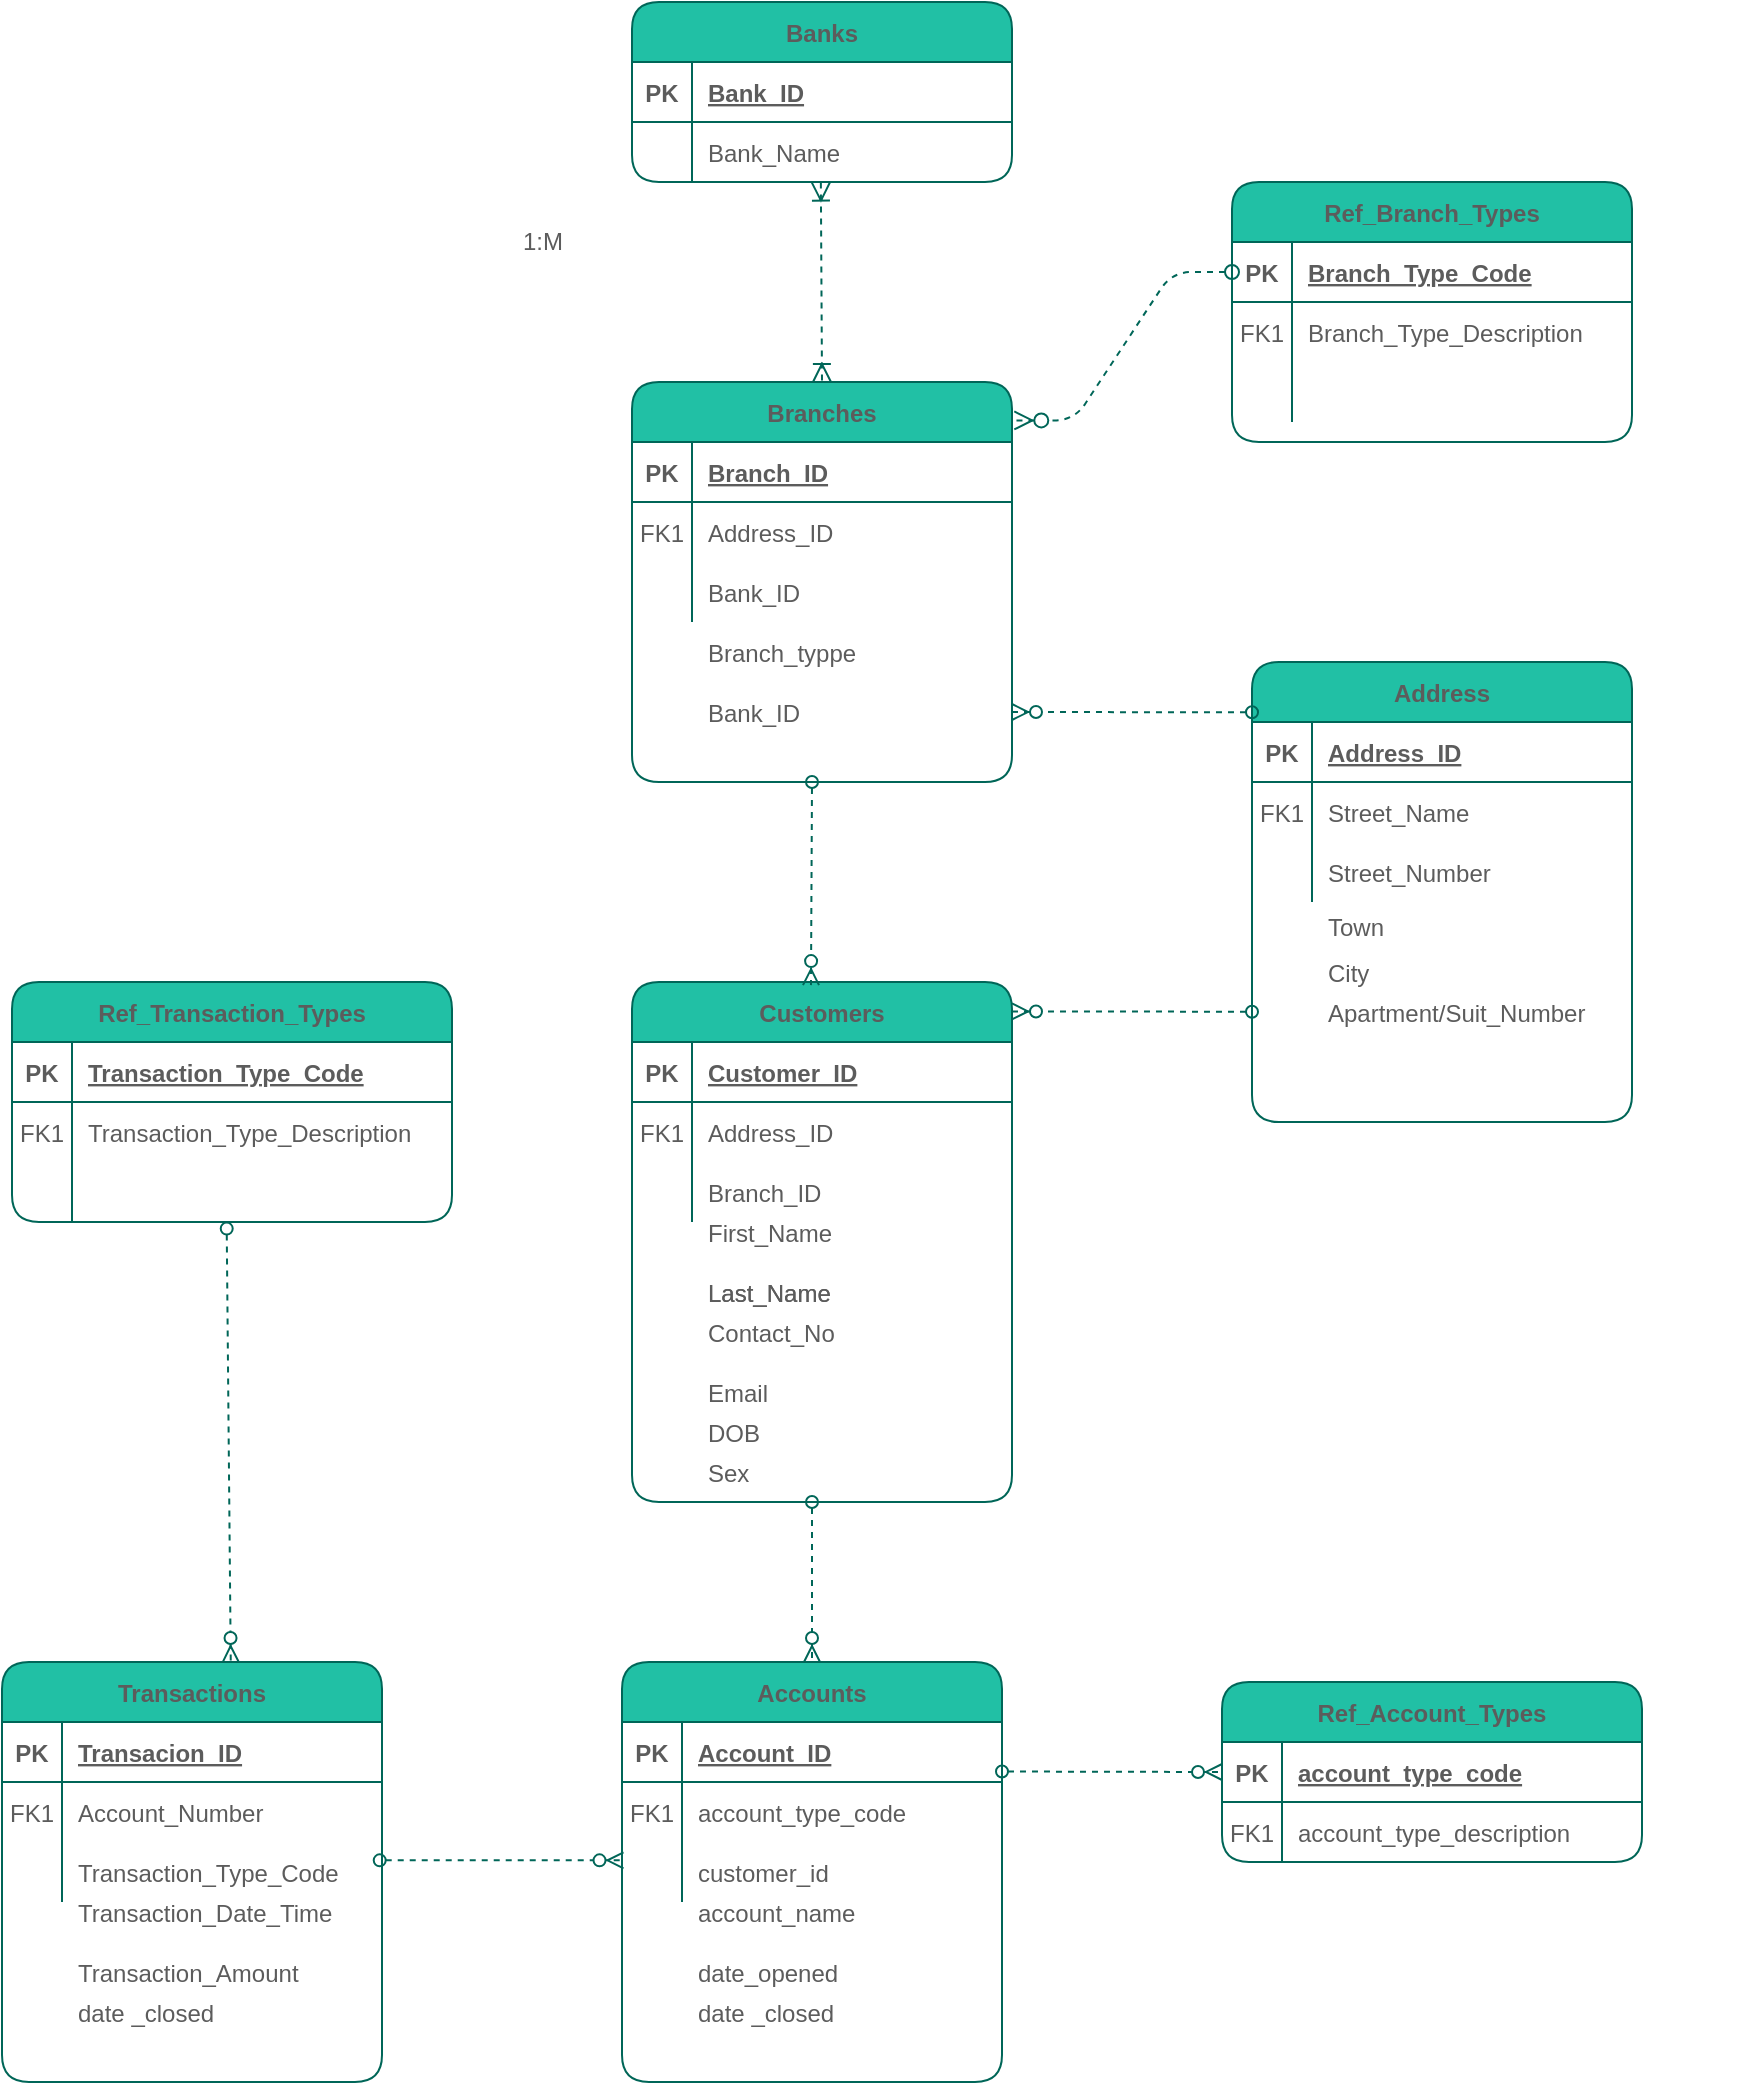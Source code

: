 <mxfile version="14.8.3" type="github">
  <diagram id="R2lEEEUBdFMjLlhIrx00" name="Page-1">
    <mxGraphModel dx="785" dy="485" grid="1" gridSize="10" guides="1" tooltips="1" connect="1" arrows="1" fold="1" page="1" pageScale="1" pageWidth="850" pageHeight="1100" math="0" shadow="0" extFonts="Permanent Marker^https://fonts.googleapis.com/css?family=Permanent+Marker">
      <root>
        <mxCell id="0" />
        <mxCell id="1" parent="0" />
        <mxCell id="C-vyLk0tnHw3VtMMgP7b-12" value="" style="edgeStyle=entityRelationEdgeStyle;endArrow=ERzeroToMany;startArrow=oval;endFill=1;startFill=0;strokeColor=#006658;fontColor=#5C5C5C;entryX=1.006;entryY=0.096;entryDx=0;entryDy=0;entryPerimeter=0;exitX=0;exitY=0.5;exitDx=0;exitDy=0;dashed=1;strokeWidth=1;endSize=7;startSize=7;targetPerimeterSpacing=0;" parent="1" source="C-vyLk0tnHw3VtMMgP7b-14" target="C-vyLk0tnHw3VtMMgP7b-2" edge="1">
          <mxGeometry width="100" height="100" relative="1" as="geometry">
            <mxPoint x="510" y="350" as="sourcePoint" />
            <mxPoint x="600" y="165" as="targetPoint" />
          </mxGeometry>
        </mxCell>
        <mxCell id="C-vyLk0tnHw3VtMMgP7b-2" value="Branches" style="shape=table;startSize=30;container=1;collapsible=1;childLayout=tableLayout;fixedRows=1;rowLines=0;fontStyle=1;align=center;resizeLast=1;fillColor=#21C0A5;strokeColor=#006658;fontColor=#5C5C5C;rounded=1;" parent="1" vertex="1">
          <mxGeometry x="320" y="210" width="190" height="200" as="geometry" />
        </mxCell>
        <mxCell id="C-vyLk0tnHw3VtMMgP7b-3" value="" style="shape=partialRectangle;collapsible=0;dropTarget=0;pointerEvents=0;fillColor=none;points=[[0,0.5],[1,0.5]];portConstraint=eastwest;top=0;left=0;right=0;bottom=1;strokeColor=#006658;fontColor=#5C5C5C;" parent="C-vyLk0tnHw3VtMMgP7b-2" vertex="1">
          <mxGeometry y="30" width="190" height="30" as="geometry" />
        </mxCell>
        <mxCell id="C-vyLk0tnHw3VtMMgP7b-4" value="PK" style="shape=partialRectangle;overflow=hidden;connectable=0;fillColor=none;top=0;left=0;bottom=0;right=0;fontStyle=1;strokeColor=#006658;fontColor=#5C5C5C;" parent="C-vyLk0tnHw3VtMMgP7b-3" vertex="1">
          <mxGeometry width="30" height="30" as="geometry" />
        </mxCell>
        <mxCell id="C-vyLk0tnHw3VtMMgP7b-5" value="Branch_ID" style="shape=partialRectangle;overflow=hidden;connectable=0;fillColor=none;top=0;left=0;bottom=0;right=0;align=left;spacingLeft=6;fontStyle=5;strokeColor=#006658;fontColor=#5C5C5C;" parent="C-vyLk0tnHw3VtMMgP7b-3" vertex="1">
          <mxGeometry x="30" width="160" height="30" as="geometry" />
        </mxCell>
        <mxCell id="C-vyLk0tnHw3VtMMgP7b-6" value="" style="shape=partialRectangle;collapsible=0;dropTarget=0;pointerEvents=0;fillColor=none;points=[[0,0.5],[1,0.5]];portConstraint=eastwest;top=0;left=0;right=0;bottom=0;strokeColor=#006658;fontColor=#5C5C5C;" parent="C-vyLk0tnHw3VtMMgP7b-2" vertex="1">
          <mxGeometry y="60" width="190" height="30" as="geometry" />
        </mxCell>
        <mxCell id="C-vyLk0tnHw3VtMMgP7b-7" value="FK1" style="shape=partialRectangle;overflow=hidden;connectable=0;fillColor=none;top=0;left=0;bottom=0;right=0;strokeColor=#006658;fontColor=#5C5C5C;" parent="C-vyLk0tnHw3VtMMgP7b-6" vertex="1">
          <mxGeometry width="30" height="30" as="geometry" />
        </mxCell>
        <mxCell id="C-vyLk0tnHw3VtMMgP7b-8" value="Address_ID" style="shape=partialRectangle;overflow=hidden;connectable=0;fillColor=none;top=0;left=0;bottom=0;right=0;align=left;spacingLeft=6;strokeColor=#006658;fontColor=#5C5C5C;" parent="C-vyLk0tnHw3VtMMgP7b-6" vertex="1">
          <mxGeometry x="30" width="160" height="30" as="geometry" />
        </mxCell>
        <mxCell id="C-vyLk0tnHw3VtMMgP7b-9" value="" style="shape=partialRectangle;collapsible=0;dropTarget=0;pointerEvents=0;fillColor=none;points=[[0,0.5],[1,0.5]];portConstraint=eastwest;top=0;left=0;right=0;bottom=0;strokeColor=#006658;fontColor=#5C5C5C;" parent="C-vyLk0tnHw3VtMMgP7b-2" vertex="1">
          <mxGeometry y="90" width="190" height="30" as="geometry" />
        </mxCell>
        <mxCell id="C-vyLk0tnHw3VtMMgP7b-10" value="" style="shape=partialRectangle;overflow=hidden;connectable=0;fillColor=none;top=0;left=0;bottom=0;right=0;strokeColor=#006658;fontColor=#5C5C5C;" parent="C-vyLk0tnHw3VtMMgP7b-9" vertex="1">
          <mxGeometry width="30" height="30" as="geometry" />
        </mxCell>
        <mxCell id="C-vyLk0tnHw3VtMMgP7b-11" value="Bank_ID" style="shape=partialRectangle;overflow=hidden;connectable=0;fillColor=none;top=0;left=0;bottom=0;right=0;align=left;spacingLeft=6;strokeColor=#006658;fontColor=#5C5C5C;" parent="C-vyLk0tnHw3VtMMgP7b-9" vertex="1">
          <mxGeometry x="30" width="160" height="30" as="geometry" />
        </mxCell>
        <mxCell id="C-vyLk0tnHw3VtMMgP7b-13" value="Ref_Branch_Types" style="shape=table;startSize=30;container=1;collapsible=1;childLayout=tableLayout;fixedRows=1;rowLines=0;fontStyle=1;align=center;resizeLast=1;fillColor=#21C0A5;strokeColor=#006658;fontColor=#5C5C5C;rounded=1;" parent="1" vertex="1">
          <mxGeometry x="620" y="110" width="200" height="130" as="geometry">
            <mxRectangle x="450" y="300" width="140" height="30" as="alternateBounds" />
          </mxGeometry>
        </mxCell>
        <mxCell id="C-vyLk0tnHw3VtMMgP7b-14" value="" style="shape=partialRectangle;collapsible=0;dropTarget=0;pointerEvents=0;fillColor=none;points=[[0,0.5],[1,0.5]];portConstraint=eastwest;top=0;left=0;right=0;bottom=1;strokeColor=#006658;fontColor=#5C5C5C;" parent="C-vyLk0tnHw3VtMMgP7b-13" vertex="1">
          <mxGeometry y="30" width="200" height="30" as="geometry" />
        </mxCell>
        <mxCell id="C-vyLk0tnHw3VtMMgP7b-15" value="PK" style="shape=partialRectangle;overflow=hidden;connectable=0;fillColor=none;top=0;left=0;bottom=0;right=0;fontStyle=1;strokeColor=#006658;fontColor=#5C5C5C;" parent="C-vyLk0tnHw3VtMMgP7b-14" vertex="1">
          <mxGeometry width="30" height="30" as="geometry" />
        </mxCell>
        <mxCell id="C-vyLk0tnHw3VtMMgP7b-16" value="Branch_Type_Code" style="shape=partialRectangle;overflow=hidden;connectable=0;fillColor=none;top=0;left=0;bottom=0;right=0;align=left;spacingLeft=6;fontStyle=5;strokeColor=#006658;fontColor=#5C5C5C;" parent="C-vyLk0tnHw3VtMMgP7b-14" vertex="1">
          <mxGeometry x="30" width="170" height="30" as="geometry" />
        </mxCell>
        <mxCell id="C-vyLk0tnHw3VtMMgP7b-17" value="" style="shape=partialRectangle;collapsible=0;dropTarget=0;pointerEvents=0;fillColor=none;points=[[0,0.5],[1,0.5]];portConstraint=eastwest;top=0;left=0;right=0;bottom=0;strokeColor=#006658;fontColor=#5C5C5C;" parent="C-vyLk0tnHw3VtMMgP7b-13" vertex="1">
          <mxGeometry y="60" width="200" height="30" as="geometry" />
        </mxCell>
        <mxCell id="C-vyLk0tnHw3VtMMgP7b-18" value="FK1" style="shape=partialRectangle;overflow=hidden;connectable=0;fillColor=none;top=0;left=0;bottom=0;right=0;strokeColor=#006658;fontColor=#5C5C5C;" parent="C-vyLk0tnHw3VtMMgP7b-17" vertex="1">
          <mxGeometry width="30" height="30" as="geometry" />
        </mxCell>
        <mxCell id="C-vyLk0tnHw3VtMMgP7b-19" value="Branch_Type_Description" style="shape=partialRectangle;overflow=hidden;connectable=0;fillColor=none;top=0;left=0;bottom=0;right=0;align=left;spacingLeft=6;strokeColor=#006658;fontColor=#5C5C5C;" parent="C-vyLk0tnHw3VtMMgP7b-17" vertex="1">
          <mxGeometry x="30" width="170" height="30" as="geometry" />
        </mxCell>
        <mxCell id="C-vyLk0tnHw3VtMMgP7b-20" value="" style="shape=partialRectangle;collapsible=0;dropTarget=0;pointerEvents=0;fillColor=none;points=[[0,0.5],[1,0.5]];portConstraint=eastwest;top=0;left=0;right=0;bottom=0;strokeColor=#006658;fontColor=#5C5C5C;" parent="C-vyLk0tnHw3VtMMgP7b-13" vertex="1">
          <mxGeometry y="90" width="200" height="30" as="geometry" />
        </mxCell>
        <mxCell id="C-vyLk0tnHw3VtMMgP7b-21" value="" style="shape=partialRectangle;overflow=hidden;connectable=0;fillColor=none;top=0;left=0;bottom=0;right=0;strokeColor=#006658;fontColor=#5C5C5C;" parent="C-vyLk0tnHw3VtMMgP7b-20" vertex="1">
          <mxGeometry width="30" height="30" as="geometry" />
        </mxCell>
        <mxCell id="C-vyLk0tnHw3VtMMgP7b-22" value="" style="shape=partialRectangle;overflow=hidden;connectable=0;fillColor=none;top=0;left=0;bottom=0;right=0;align=left;spacingLeft=6;strokeColor=#006658;fontColor=#5C5C5C;" parent="C-vyLk0tnHw3VtMMgP7b-20" vertex="1">
          <mxGeometry x="30" width="170" height="30" as="geometry" />
        </mxCell>
        <mxCell id="C-vyLk0tnHw3VtMMgP7b-23" value="Banks" style="shape=table;startSize=30;container=1;collapsible=1;childLayout=tableLayout;fixedRows=1;rowLines=0;fontStyle=1;align=center;resizeLast=1;fillColor=#21C0A5;strokeColor=#006658;fontColor=#5C5C5C;rounded=1;" parent="1" vertex="1">
          <mxGeometry x="320" y="20" width="190" height="90" as="geometry" />
        </mxCell>
        <mxCell id="C-vyLk0tnHw3VtMMgP7b-24" value="" style="shape=partialRectangle;collapsible=0;dropTarget=0;pointerEvents=0;fillColor=none;points=[[0,0.5],[1,0.5]];portConstraint=eastwest;top=0;left=0;right=0;bottom=1;strokeColor=#006658;fontColor=#5C5C5C;" parent="C-vyLk0tnHw3VtMMgP7b-23" vertex="1">
          <mxGeometry y="30" width="190" height="30" as="geometry" />
        </mxCell>
        <mxCell id="C-vyLk0tnHw3VtMMgP7b-25" value="PK" style="shape=partialRectangle;overflow=hidden;connectable=0;fillColor=none;top=0;left=0;bottom=0;right=0;fontStyle=1;strokeColor=#006658;fontColor=#5C5C5C;" parent="C-vyLk0tnHw3VtMMgP7b-24" vertex="1">
          <mxGeometry width="30" height="30" as="geometry" />
        </mxCell>
        <mxCell id="C-vyLk0tnHw3VtMMgP7b-26" value="Bank_ID" style="shape=partialRectangle;overflow=hidden;connectable=0;fillColor=none;top=0;left=0;bottom=0;right=0;align=left;spacingLeft=6;fontStyle=5;strokeColor=#006658;fontColor=#5C5C5C;" parent="C-vyLk0tnHw3VtMMgP7b-24" vertex="1">
          <mxGeometry x="30" width="160" height="30" as="geometry" />
        </mxCell>
        <mxCell id="C-vyLk0tnHw3VtMMgP7b-27" value="" style="shape=partialRectangle;collapsible=0;dropTarget=0;pointerEvents=0;fillColor=none;points=[[0,0.5],[1,0.5]];portConstraint=eastwest;top=0;left=0;right=0;bottom=0;strokeColor=#006658;fontColor=#5C5C5C;" parent="C-vyLk0tnHw3VtMMgP7b-23" vertex="1">
          <mxGeometry y="60" width="190" height="30" as="geometry" />
        </mxCell>
        <mxCell id="C-vyLk0tnHw3VtMMgP7b-28" value="" style="shape=partialRectangle;overflow=hidden;connectable=0;fillColor=none;top=0;left=0;bottom=0;right=0;strokeColor=#006658;fontColor=#5C5C5C;" parent="C-vyLk0tnHw3VtMMgP7b-27" vertex="1">
          <mxGeometry width="30" height="30" as="geometry" />
        </mxCell>
        <mxCell id="C-vyLk0tnHw3VtMMgP7b-29" value="Bank_Name" style="shape=partialRectangle;overflow=hidden;connectable=0;fillColor=none;top=0;left=0;bottom=0;right=0;align=left;spacingLeft=6;strokeColor=#006658;fontColor=#5C5C5C;" parent="C-vyLk0tnHw3VtMMgP7b-27" vertex="1">
          <mxGeometry x="30" width="160" height="30" as="geometry" />
        </mxCell>
        <mxCell id="_5gXBuXqGcTwK29c_PUP-2" value="Branch_typpe" style="shape=partialRectangle;overflow=hidden;connectable=0;fillColor=none;top=0;left=0;bottom=0;right=0;align=left;spacingLeft=6;strokeColor=#006658;fontColor=#5C5C5C;" vertex="1" parent="1">
          <mxGeometry x="350" y="330" width="220" height="30" as="geometry" />
        </mxCell>
        <mxCell id="_5gXBuXqGcTwK29c_PUP-3" value="Bank_ID" style="shape=partialRectangle;overflow=hidden;connectable=0;fillColor=none;top=0;left=0;bottom=0;right=0;align=left;spacingLeft=6;strokeColor=#006658;fontColor=#5C5C5C;" vertex="1" parent="1">
          <mxGeometry x="350" y="360" width="220" height="30" as="geometry" />
        </mxCell>
        <mxCell id="_5gXBuXqGcTwK29c_PUP-4" value="Customers" style="shape=table;startSize=30;container=1;collapsible=1;childLayout=tableLayout;fixedRows=1;rowLines=0;fontStyle=1;align=center;resizeLast=1;fillColor=#21C0A5;strokeColor=#006658;fontColor=#5C5C5C;rounded=1;" vertex="1" parent="1">
          <mxGeometry x="320" y="510" width="190" height="260" as="geometry" />
        </mxCell>
        <mxCell id="_5gXBuXqGcTwK29c_PUP-5" value="" style="shape=partialRectangle;collapsible=0;dropTarget=0;pointerEvents=0;fillColor=none;points=[[0,0.5],[1,0.5]];portConstraint=eastwest;top=0;left=0;right=0;bottom=1;strokeColor=#006658;fontColor=#5C5C5C;" vertex="1" parent="_5gXBuXqGcTwK29c_PUP-4">
          <mxGeometry y="30" width="190" height="30" as="geometry" />
        </mxCell>
        <mxCell id="_5gXBuXqGcTwK29c_PUP-6" value="PK" style="shape=partialRectangle;overflow=hidden;connectable=0;fillColor=none;top=0;left=0;bottom=0;right=0;fontStyle=1;strokeColor=#006658;fontColor=#5C5C5C;" vertex="1" parent="_5gXBuXqGcTwK29c_PUP-5">
          <mxGeometry width="30" height="30" as="geometry" />
        </mxCell>
        <mxCell id="_5gXBuXqGcTwK29c_PUP-7" value="Customer_ID" style="shape=partialRectangle;overflow=hidden;connectable=0;fillColor=none;top=0;left=0;bottom=0;right=0;align=left;spacingLeft=6;fontStyle=5;strokeColor=#006658;fontColor=#5C5C5C;" vertex="1" parent="_5gXBuXqGcTwK29c_PUP-5">
          <mxGeometry x="30" width="160" height="30" as="geometry" />
        </mxCell>
        <mxCell id="_5gXBuXqGcTwK29c_PUP-8" value="" style="shape=partialRectangle;collapsible=0;dropTarget=0;pointerEvents=0;fillColor=none;points=[[0,0.5],[1,0.5]];portConstraint=eastwest;top=0;left=0;right=0;bottom=0;strokeColor=#006658;fontColor=#5C5C5C;" vertex="1" parent="_5gXBuXqGcTwK29c_PUP-4">
          <mxGeometry y="60" width="190" height="30" as="geometry" />
        </mxCell>
        <mxCell id="_5gXBuXqGcTwK29c_PUP-9" value="FK1" style="shape=partialRectangle;overflow=hidden;connectable=0;fillColor=none;top=0;left=0;bottom=0;right=0;strokeColor=#006658;fontColor=#5C5C5C;" vertex="1" parent="_5gXBuXqGcTwK29c_PUP-8">
          <mxGeometry width="30" height="30" as="geometry" />
        </mxCell>
        <mxCell id="_5gXBuXqGcTwK29c_PUP-10" value="Address_ID" style="shape=partialRectangle;overflow=hidden;connectable=0;fillColor=none;top=0;left=0;bottom=0;right=0;align=left;spacingLeft=6;strokeColor=#006658;fontColor=#5C5C5C;" vertex="1" parent="_5gXBuXqGcTwK29c_PUP-8">
          <mxGeometry x="30" width="160" height="30" as="geometry" />
        </mxCell>
        <mxCell id="_5gXBuXqGcTwK29c_PUP-11" value="" style="shape=partialRectangle;collapsible=0;dropTarget=0;pointerEvents=0;fillColor=none;points=[[0,0.5],[1,0.5]];portConstraint=eastwest;top=0;left=0;right=0;bottom=0;strokeColor=#006658;fontColor=#5C5C5C;" vertex="1" parent="_5gXBuXqGcTwK29c_PUP-4">
          <mxGeometry y="90" width="190" height="30" as="geometry" />
        </mxCell>
        <mxCell id="_5gXBuXqGcTwK29c_PUP-12" value="" style="shape=partialRectangle;overflow=hidden;connectable=0;fillColor=none;top=0;left=0;bottom=0;right=0;strokeColor=#006658;fontColor=#5C5C5C;" vertex="1" parent="_5gXBuXqGcTwK29c_PUP-11">
          <mxGeometry width="30" height="30" as="geometry" />
        </mxCell>
        <mxCell id="_5gXBuXqGcTwK29c_PUP-13" value="Branch_ID" style="shape=partialRectangle;overflow=hidden;connectable=0;fillColor=none;top=0;left=0;bottom=0;right=0;align=left;spacingLeft=6;strokeColor=#006658;fontColor=#5C5C5C;" vertex="1" parent="_5gXBuXqGcTwK29c_PUP-11">
          <mxGeometry x="30" width="160" height="30" as="geometry" />
        </mxCell>
        <mxCell id="_5gXBuXqGcTwK29c_PUP-24" value="First_Name" style="shape=partialRectangle;overflow=hidden;connectable=0;fillColor=none;top=0;left=0;bottom=0;right=0;align=left;spacingLeft=6;strokeColor=#006658;fontColor=#5C5C5C;" vertex="1" parent="1">
          <mxGeometry x="350" y="620" width="220" height="30" as="geometry" />
        </mxCell>
        <mxCell id="_5gXBuXqGcTwK29c_PUP-25" value="Last_Name" style="shape=partialRectangle;overflow=hidden;connectable=0;fillColor=none;top=0;left=0;bottom=0;right=0;align=left;spacingLeft=6;strokeColor=#006658;fontColor=#5C5C5C;" vertex="1" parent="1">
          <mxGeometry x="350" y="650" width="220" height="30" as="geometry" />
        </mxCell>
        <mxCell id="_5gXBuXqGcTwK29c_PUP-26" value="Last_Name" style="shape=partialRectangle;overflow=hidden;connectable=0;fillColor=none;top=0;left=0;bottom=0;right=0;align=left;spacingLeft=6;strokeColor=#006658;fontColor=#5C5C5C;" vertex="1" parent="1">
          <mxGeometry x="350" y="650" width="220" height="30" as="geometry" />
        </mxCell>
        <mxCell id="_5gXBuXqGcTwK29c_PUP-27" value="Contact_No" style="shape=partialRectangle;overflow=hidden;connectable=0;fillColor=none;top=0;left=0;bottom=0;right=0;align=left;spacingLeft=6;strokeColor=#006658;fontColor=#5C5C5C;" vertex="1" parent="1">
          <mxGeometry x="350" y="670" width="220" height="30" as="geometry" />
        </mxCell>
        <mxCell id="_5gXBuXqGcTwK29c_PUP-28" value="Email" style="shape=partialRectangle;overflow=hidden;connectable=0;fillColor=none;top=0;left=0;bottom=0;right=0;align=left;spacingLeft=6;strokeColor=#006658;fontColor=#5C5C5C;" vertex="1" parent="1">
          <mxGeometry x="350" y="700" width="220" height="30" as="geometry" />
        </mxCell>
        <mxCell id="_5gXBuXqGcTwK29c_PUP-30" value="Accounts" style="shape=table;startSize=30;container=1;collapsible=1;childLayout=tableLayout;fixedRows=1;rowLines=0;fontStyle=1;align=center;resizeLast=1;fillColor=#21C0A5;strokeColor=#006658;fontColor=#5C5C5C;rounded=1;" vertex="1" parent="1">
          <mxGeometry x="315" y="850" width="190" height="210" as="geometry" />
        </mxCell>
        <mxCell id="_5gXBuXqGcTwK29c_PUP-31" value="" style="shape=partialRectangle;collapsible=0;dropTarget=0;pointerEvents=0;fillColor=none;points=[[0,0.5],[1,0.5]];portConstraint=eastwest;top=0;left=0;right=0;bottom=1;strokeColor=#006658;fontColor=#5C5C5C;" vertex="1" parent="_5gXBuXqGcTwK29c_PUP-30">
          <mxGeometry y="30" width="190" height="30" as="geometry" />
        </mxCell>
        <mxCell id="_5gXBuXqGcTwK29c_PUP-32" value="PK" style="shape=partialRectangle;overflow=hidden;connectable=0;fillColor=none;top=0;left=0;bottom=0;right=0;fontStyle=1;strokeColor=#006658;fontColor=#5C5C5C;" vertex="1" parent="_5gXBuXqGcTwK29c_PUP-31">
          <mxGeometry width="30" height="30" as="geometry" />
        </mxCell>
        <mxCell id="_5gXBuXqGcTwK29c_PUP-33" value="Account_ID" style="shape=partialRectangle;overflow=hidden;connectable=0;fillColor=none;top=0;left=0;bottom=0;right=0;align=left;spacingLeft=6;fontStyle=5;strokeColor=#006658;fontColor=#5C5C5C;" vertex="1" parent="_5gXBuXqGcTwK29c_PUP-31">
          <mxGeometry x="30" width="160" height="30" as="geometry" />
        </mxCell>
        <mxCell id="_5gXBuXqGcTwK29c_PUP-34" value="" style="shape=partialRectangle;collapsible=0;dropTarget=0;pointerEvents=0;fillColor=none;points=[[0,0.5],[1,0.5]];portConstraint=eastwest;top=0;left=0;right=0;bottom=0;strokeColor=#006658;fontColor=#5C5C5C;" vertex="1" parent="_5gXBuXqGcTwK29c_PUP-30">
          <mxGeometry y="60" width="190" height="30" as="geometry" />
        </mxCell>
        <mxCell id="_5gXBuXqGcTwK29c_PUP-35" value="FK1" style="shape=partialRectangle;overflow=hidden;connectable=0;fillColor=none;top=0;left=0;bottom=0;right=0;strokeColor=#006658;fontColor=#5C5C5C;" vertex="1" parent="_5gXBuXqGcTwK29c_PUP-34">
          <mxGeometry width="30" height="30" as="geometry" />
        </mxCell>
        <mxCell id="_5gXBuXqGcTwK29c_PUP-36" value="account_type_code" style="shape=partialRectangle;overflow=hidden;connectable=0;fillColor=none;top=0;left=0;bottom=0;right=0;align=left;spacingLeft=6;strokeColor=#006658;fontColor=#5C5C5C;" vertex="1" parent="_5gXBuXqGcTwK29c_PUP-34">
          <mxGeometry x="30" width="160" height="30" as="geometry" />
        </mxCell>
        <mxCell id="_5gXBuXqGcTwK29c_PUP-37" value="" style="shape=partialRectangle;collapsible=0;dropTarget=0;pointerEvents=0;fillColor=none;points=[[0,0.5],[1,0.5]];portConstraint=eastwest;top=0;left=0;right=0;bottom=0;strokeColor=#006658;fontColor=#5C5C5C;" vertex="1" parent="_5gXBuXqGcTwK29c_PUP-30">
          <mxGeometry y="90" width="190" height="30" as="geometry" />
        </mxCell>
        <mxCell id="_5gXBuXqGcTwK29c_PUP-38" value="" style="shape=partialRectangle;overflow=hidden;connectable=0;fillColor=none;top=0;left=0;bottom=0;right=0;strokeColor=#006658;fontColor=#5C5C5C;" vertex="1" parent="_5gXBuXqGcTwK29c_PUP-37">
          <mxGeometry width="30" height="30" as="geometry" />
        </mxCell>
        <mxCell id="_5gXBuXqGcTwK29c_PUP-39" value="customer_id" style="shape=partialRectangle;overflow=hidden;connectable=0;fillColor=none;top=0;left=0;bottom=0;right=0;align=left;spacingLeft=6;strokeColor=#006658;fontColor=#5C5C5C;" vertex="1" parent="_5gXBuXqGcTwK29c_PUP-37">
          <mxGeometry x="30" width="160" height="30" as="geometry" />
        </mxCell>
        <mxCell id="_5gXBuXqGcTwK29c_PUP-40" value="account_name" style="shape=partialRectangle;overflow=hidden;connectable=0;fillColor=none;top=0;left=0;bottom=0;right=0;align=left;spacingLeft=6;strokeColor=#006658;fontColor=#5C5C5C;" vertex="1" parent="1">
          <mxGeometry x="345" y="960" width="220" height="30" as="geometry" />
        </mxCell>
        <mxCell id="_5gXBuXqGcTwK29c_PUP-41" value="date_opened" style="shape=partialRectangle;overflow=hidden;connectable=0;fillColor=none;top=0;left=0;bottom=0;right=0;align=left;spacingLeft=6;strokeColor=#006658;fontColor=#5C5C5C;" vertex="1" parent="1">
          <mxGeometry x="345" y="990" width="220" height="30" as="geometry" />
        </mxCell>
        <mxCell id="_5gXBuXqGcTwK29c_PUP-43" value="date _closed" style="shape=partialRectangle;overflow=hidden;connectable=0;fillColor=none;top=0;left=0;bottom=0;right=0;align=left;spacingLeft=6;strokeColor=#006658;fontColor=#5C5C5C;" vertex="1" parent="1">
          <mxGeometry x="345" y="1010" width="220" height="30" as="geometry" />
        </mxCell>
        <mxCell id="_5gXBuXqGcTwK29c_PUP-46" value="Ref_Account_Types" style="shape=table;startSize=30;container=1;collapsible=1;childLayout=tableLayout;fixedRows=1;rowLines=0;fontStyle=1;align=center;resizeLast=1;fillColor=#21C0A5;strokeColor=#006658;fontColor=#5C5C5C;rounded=1;" vertex="1" parent="1">
          <mxGeometry x="615" y="860" width="210" height="90" as="geometry" />
        </mxCell>
        <mxCell id="_5gXBuXqGcTwK29c_PUP-47" value="" style="shape=partialRectangle;collapsible=0;dropTarget=0;pointerEvents=0;fillColor=none;points=[[0,0.5],[1,0.5]];portConstraint=eastwest;top=0;left=0;right=0;bottom=1;strokeColor=#006658;fontColor=#5C5C5C;" vertex="1" parent="_5gXBuXqGcTwK29c_PUP-46">
          <mxGeometry y="30" width="210" height="30" as="geometry" />
        </mxCell>
        <mxCell id="_5gXBuXqGcTwK29c_PUP-48" value="PK" style="shape=partialRectangle;overflow=hidden;connectable=0;fillColor=none;top=0;left=0;bottom=0;right=0;fontStyle=1;strokeColor=#006658;fontColor=#5C5C5C;" vertex="1" parent="_5gXBuXqGcTwK29c_PUP-47">
          <mxGeometry width="30" height="30" as="geometry" />
        </mxCell>
        <mxCell id="_5gXBuXqGcTwK29c_PUP-49" value="account_type_code" style="shape=partialRectangle;overflow=hidden;connectable=0;fillColor=none;top=0;left=0;bottom=0;right=0;align=left;spacingLeft=6;fontStyle=5;strokeColor=#006658;fontColor=#5C5C5C;" vertex="1" parent="_5gXBuXqGcTwK29c_PUP-47">
          <mxGeometry x="30" width="180" height="30" as="geometry" />
        </mxCell>
        <mxCell id="_5gXBuXqGcTwK29c_PUP-50" value="" style="shape=partialRectangle;collapsible=0;dropTarget=0;pointerEvents=0;fillColor=none;points=[[0,0.5],[1,0.5]];portConstraint=eastwest;top=0;left=0;right=0;bottom=0;strokeColor=#006658;fontColor=#5C5C5C;" vertex="1" parent="_5gXBuXqGcTwK29c_PUP-46">
          <mxGeometry y="60" width="210" height="30" as="geometry" />
        </mxCell>
        <mxCell id="_5gXBuXqGcTwK29c_PUP-51" value="FK1" style="shape=partialRectangle;overflow=hidden;connectable=0;fillColor=none;top=0;left=0;bottom=0;right=0;strokeColor=#006658;fontColor=#5C5C5C;" vertex="1" parent="_5gXBuXqGcTwK29c_PUP-50">
          <mxGeometry width="30" height="30" as="geometry" />
        </mxCell>
        <mxCell id="_5gXBuXqGcTwK29c_PUP-52" value="account_type_description" style="shape=partialRectangle;overflow=hidden;connectable=0;fillColor=none;top=0;left=0;bottom=0;right=0;align=left;spacingLeft=6;strokeColor=#006658;fontColor=#5C5C5C;" vertex="1" parent="_5gXBuXqGcTwK29c_PUP-50">
          <mxGeometry x="30" width="180" height="30" as="geometry" />
        </mxCell>
        <mxCell id="_5gXBuXqGcTwK29c_PUP-60" value="Transactions" style="shape=table;startSize=30;container=1;collapsible=1;childLayout=tableLayout;fixedRows=1;rowLines=0;fontStyle=1;align=center;resizeLast=1;fillColor=#21C0A5;strokeColor=#006658;fontColor=#5C5C5C;rounded=1;" vertex="1" parent="1">
          <mxGeometry x="5" y="850" width="190" height="210" as="geometry" />
        </mxCell>
        <mxCell id="_5gXBuXqGcTwK29c_PUP-61" value="" style="shape=partialRectangle;collapsible=0;dropTarget=0;pointerEvents=0;fillColor=none;points=[[0,0.5],[1,0.5]];portConstraint=eastwest;top=0;left=0;right=0;bottom=1;strokeColor=#006658;fontColor=#5C5C5C;" vertex="1" parent="_5gXBuXqGcTwK29c_PUP-60">
          <mxGeometry y="30" width="190" height="30" as="geometry" />
        </mxCell>
        <mxCell id="_5gXBuXqGcTwK29c_PUP-62" value="PK" style="shape=partialRectangle;overflow=hidden;connectable=0;fillColor=none;top=0;left=0;bottom=0;right=0;fontStyle=1;strokeColor=#006658;fontColor=#5C5C5C;" vertex="1" parent="_5gXBuXqGcTwK29c_PUP-61">
          <mxGeometry width="30" height="30" as="geometry" />
        </mxCell>
        <mxCell id="_5gXBuXqGcTwK29c_PUP-63" value="Transacion_ID" style="shape=partialRectangle;overflow=hidden;connectable=0;fillColor=none;top=0;left=0;bottom=0;right=0;align=left;spacingLeft=6;fontStyle=5;strokeColor=#006658;fontColor=#5C5C5C;" vertex="1" parent="_5gXBuXqGcTwK29c_PUP-61">
          <mxGeometry x="30" width="160" height="30" as="geometry" />
        </mxCell>
        <mxCell id="_5gXBuXqGcTwK29c_PUP-64" value="" style="shape=partialRectangle;collapsible=0;dropTarget=0;pointerEvents=0;fillColor=none;points=[[0,0.5],[1,0.5]];portConstraint=eastwest;top=0;left=0;right=0;bottom=0;strokeColor=#006658;fontColor=#5C5C5C;" vertex="1" parent="_5gXBuXqGcTwK29c_PUP-60">
          <mxGeometry y="60" width="190" height="30" as="geometry" />
        </mxCell>
        <mxCell id="_5gXBuXqGcTwK29c_PUP-65" value="FK1" style="shape=partialRectangle;overflow=hidden;connectable=0;fillColor=none;top=0;left=0;bottom=0;right=0;strokeColor=#006658;fontColor=#5C5C5C;" vertex="1" parent="_5gXBuXqGcTwK29c_PUP-64">
          <mxGeometry width="30" height="30" as="geometry" />
        </mxCell>
        <mxCell id="_5gXBuXqGcTwK29c_PUP-66" value="Account_Number" style="shape=partialRectangle;overflow=hidden;connectable=0;fillColor=none;top=0;left=0;bottom=0;right=0;align=left;spacingLeft=6;strokeColor=#006658;fontColor=#5C5C5C;" vertex="1" parent="_5gXBuXqGcTwK29c_PUP-64">
          <mxGeometry x="30" width="160" height="30" as="geometry" />
        </mxCell>
        <mxCell id="_5gXBuXqGcTwK29c_PUP-67" value="" style="shape=partialRectangle;collapsible=0;dropTarget=0;pointerEvents=0;fillColor=none;points=[[0,0.5],[1,0.5]];portConstraint=eastwest;top=0;left=0;right=0;bottom=0;strokeColor=#006658;fontColor=#5C5C5C;" vertex="1" parent="_5gXBuXqGcTwK29c_PUP-60">
          <mxGeometry y="90" width="190" height="30" as="geometry" />
        </mxCell>
        <mxCell id="_5gXBuXqGcTwK29c_PUP-68" value="" style="shape=partialRectangle;overflow=hidden;connectable=0;fillColor=none;top=0;left=0;bottom=0;right=0;strokeColor=#006658;fontColor=#5C5C5C;" vertex="1" parent="_5gXBuXqGcTwK29c_PUP-67">
          <mxGeometry width="30" height="30" as="geometry" />
        </mxCell>
        <mxCell id="_5gXBuXqGcTwK29c_PUP-69" value="Transaction_Type_Code" style="shape=partialRectangle;overflow=hidden;connectable=0;fillColor=none;top=0;left=0;bottom=0;right=0;align=left;spacingLeft=6;strokeColor=#006658;fontColor=#5C5C5C;" vertex="1" parent="_5gXBuXqGcTwK29c_PUP-67">
          <mxGeometry x="30" width="160" height="30" as="geometry" />
        </mxCell>
        <mxCell id="_5gXBuXqGcTwK29c_PUP-70" value="Transaction_Date_Time" style="shape=partialRectangle;overflow=hidden;connectable=0;fillColor=none;top=0;left=0;bottom=0;right=0;align=left;spacingLeft=6;strokeColor=#006658;fontColor=#5C5C5C;" vertex="1" parent="1">
          <mxGeometry x="35" y="960" width="220" height="30" as="geometry" />
        </mxCell>
        <mxCell id="_5gXBuXqGcTwK29c_PUP-71" value="Transaction_Amount" style="shape=partialRectangle;overflow=hidden;connectable=0;fillColor=none;top=0;left=0;bottom=0;right=0;align=left;spacingLeft=6;strokeColor=#006658;fontColor=#5C5C5C;" vertex="1" parent="1">
          <mxGeometry x="35" y="990" width="220" height="30" as="geometry" />
        </mxCell>
        <mxCell id="_5gXBuXqGcTwK29c_PUP-72" value="date _closed" style="shape=partialRectangle;overflow=hidden;connectable=0;fillColor=none;top=0;left=0;bottom=0;right=0;align=left;spacingLeft=6;strokeColor=#006658;fontColor=#5C5C5C;" vertex="1" parent="1">
          <mxGeometry x="35" y="1010" width="220" height="30" as="geometry" />
        </mxCell>
        <mxCell id="_5gXBuXqGcTwK29c_PUP-73" value="Ref_Transaction_Types" style="shape=table;startSize=30;container=1;collapsible=1;childLayout=tableLayout;fixedRows=1;rowLines=0;fontStyle=1;align=center;resizeLast=1;fillColor=#21C0A5;strokeColor=#006658;fontColor=#5C5C5C;rounded=1;" vertex="1" parent="1">
          <mxGeometry x="10" y="510" width="220" height="120" as="geometry" />
        </mxCell>
        <mxCell id="_5gXBuXqGcTwK29c_PUP-74" value="" style="shape=partialRectangle;collapsible=0;dropTarget=0;pointerEvents=0;fillColor=none;points=[[0,0.5],[1,0.5]];portConstraint=eastwest;top=0;left=0;right=0;bottom=1;strokeColor=#006658;fontColor=#5C5C5C;" vertex="1" parent="_5gXBuXqGcTwK29c_PUP-73">
          <mxGeometry y="30" width="220" height="30" as="geometry" />
        </mxCell>
        <mxCell id="_5gXBuXqGcTwK29c_PUP-75" value="PK" style="shape=partialRectangle;overflow=hidden;connectable=0;fillColor=none;top=0;left=0;bottom=0;right=0;fontStyle=1;strokeColor=#006658;fontColor=#5C5C5C;" vertex="1" parent="_5gXBuXqGcTwK29c_PUP-74">
          <mxGeometry width="30" height="30" as="geometry" />
        </mxCell>
        <mxCell id="_5gXBuXqGcTwK29c_PUP-76" value="Transaction_Type_Code" style="shape=partialRectangle;overflow=hidden;connectable=0;fillColor=none;top=0;left=0;bottom=0;right=0;align=left;spacingLeft=6;fontStyle=5;strokeColor=#006658;fontColor=#5C5C5C;" vertex="1" parent="_5gXBuXqGcTwK29c_PUP-74">
          <mxGeometry x="30" width="190" height="30" as="geometry" />
        </mxCell>
        <mxCell id="_5gXBuXqGcTwK29c_PUP-77" value="" style="shape=partialRectangle;collapsible=0;dropTarget=0;pointerEvents=0;fillColor=none;points=[[0,0.5],[1,0.5]];portConstraint=eastwest;top=0;left=0;right=0;bottom=0;strokeColor=#006658;fontColor=#5C5C5C;" vertex="1" parent="_5gXBuXqGcTwK29c_PUP-73">
          <mxGeometry y="60" width="220" height="30" as="geometry" />
        </mxCell>
        <mxCell id="_5gXBuXqGcTwK29c_PUP-78" value="FK1" style="shape=partialRectangle;overflow=hidden;connectable=0;fillColor=none;top=0;left=0;bottom=0;right=0;strokeColor=#006658;fontColor=#5C5C5C;" vertex="1" parent="_5gXBuXqGcTwK29c_PUP-77">
          <mxGeometry width="30" height="30" as="geometry" />
        </mxCell>
        <mxCell id="_5gXBuXqGcTwK29c_PUP-79" value="Transaction_Type_Description" style="shape=partialRectangle;overflow=hidden;connectable=0;fillColor=none;top=0;left=0;bottom=0;right=0;align=left;spacingLeft=6;strokeColor=#006658;fontColor=#5C5C5C;" vertex="1" parent="_5gXBuXqGcTwK29c_PUP-77">
          <mxGeometry x="30" width="190" height="30" as="geometry" />
        </mxCell>
        <mxCell id="_5gXBuXqGcTwK29c_PUP-80" value="" style="shape=partialRectangle;collapsible=0;dropTarget=0;pointerEvents=0;fillColor=none;points=[[0,0.5],[1,0.5]];portConstraint=eastwest;top=0;left=0;right=0;bottom=0;strokeColor=#006658;fontColor=#5C5C5C;" vertex="1" parent="_5gXBuXqGcTwK29c_PUP-73">
          <mxGeometry y="90" width="220" height="30" as="geometry" />
        </mxCell>
        <mxCell id="_5gXBuXqGcTwK29c_PUP-81" value="" style="shape=partialRectangle;overflow=hidden;connectable=0;fillColor=none;top=0;left=0;bottom=0;right=0;strokeColor=#006658;fontColor=#5C5C5C;" vertex="1" parent="_5gXBuXqGcTwK29c_PUP-80">
          <mxGeometry width="30" height="30" as="geometry" />
        </mxCell>
        <mxCell id="_5gXBuXqGcTwK29c_PUP-82" value="" style="shape=partialRectangle;overflow=hidden;connectable=0;fillColor=none;top=0;left=0;bottom=0;right=0;align=left;spacingLeft=6;strokeColor=#006658;fontColor=#5C5C5C;" vertex="1" parent="_5gXBuXqGcTwK29c_PUP-80">
          <mxGeometry x="30" width="190" height="30" as="geometry" />
        </mxCell>
        <mxCell id="_5gXBuXqGcTwK29c_PUP-88" value="Address" style="shape=table;startSize=30;container=1;collapsible=1;childLayout=tableLayout;fixedRows=1;rowLines=0;fontStyle=1;align=center;resizeLast=1;fillColor=#21C0A5;strokeColor=#006658;fontColor=#5C5C5C;rounded=1;" vertex="1" parent="1">
          <mxGeometry x="630" y="350" width="190" height="230" as="geometry" />
        </mxCell>
        <mxCell id="_5gXBuXqGcTwK29c_PUP-89" value="" style="shape=partialRectangle;collapsible=0;dropTarget=0;pointerEvents=0;fillColor=none;points=[[0,0.5],[1,0.5]];portConstraint=eastwest;top=0;left=0;right=0;bottom=1;strokeColor=#006658;fontColor=#5C5C5C;" vertex="1" parent="_5gXBuXqGcTwK29c_PUP-88">
          <mxGeometry y="30" width="190" height="30" as="geometry" />
        </mxCell>
        <mxCell id="_5gXBuXqGcTwK29c_PUP-90" value="PK" style="shape=partialRectangle;overflow=hidden;connectable=0;fillColor=none;top=0;left=0;bottom=0;right=0;fontStyle=1;strokeColor=#006658;fontColor=#5C5C5C;" vertex="1" parent="_5gXBuXqGcTwK29c_PUP-89">
          <mxGeometry width="30" height="30" as="geometry" />
        </mxCell>
        <mxCell id="_5gXBuXqGcTwK29c_PUP-91" value="Address_ID" style="shape=partialRectangle;overflow=hidden;connectable=0;fillColor=none;top=0;left=0;bottom=0;right=0;align=left;spacingLeft=6;fontStyle=5;strokeColor=#006658;fontColor=#5C5C5C;" vertex="1" parent="_5gXBuXqGcTwK29c_PUP-89">
          <mxGeometry x="30" width="160" height="30" as="geometry" />
        </mxCell>
        <mxCell id="_5gXBuXqGcTwK29c_PUP-92" value="" style="shape=partialRectangle;collapsible=0;dropTarget=0;pointerEvents=0;fillColor=none;points=[[0,0.5],[1,0.5]];portConstraint=eastwest;top=0;left=0;right=0;bottom=0;strokeColor=#006658;fontColor=#5C5C5C;" vertex="1" parent="_5gXBuXqGcTwK29c_PUP-88">
          <mxGeometry y="60" width="190" height="30" as="geometry" />
        </mxCell>
        <mxCell id="_5gXBuXqGcTwK29c_PUP-93" value="FK1" style="shape=partialRectangle;overflow=hidden;connectable=0;fillColor=none;top=0;left=0;bottom=0;right=0;strokeColor=#006658;fontColor=#5C5C5C;" vertex="1" parent="_5gXBuXqGcTwK29c_PUP-92">
          <mxGeometry width="30" height="30" as="geometry" />
        </mxCell>
        <mxCell id="_5gXBuXqGcTwK29c_PUP-94" value="Street_Name" style="shape=partialRectangle;overflow=hidden;connectable=0;fillColor=none;top=0;left=0;bottom=0;right=0;align=left;spacingLeft=6;strokeColor=#006658;fontColor=#5C5C5C;" vertex="1" parent="_5gXBuXqGcTwK29c_PUP-92">
          <mxGeometry x="30" width="160" height="30" as="geometry" />
        </mxCell>
        <mxCell id="_5gXBuXqGcTwK29c_PUP-95" value="" style="shape=partialRectangle;collapsible=0;dropTarget=0;pointerEvents=0;fillColor=none;points=[[0,0.5],[1,0.5]];portConstraint=eastwest;top=0;left=0;right=0;bottom=0;strokeColor=#006658;fontColor=#5C5C5C;" vertex="1" parent="_5gXBuXqGcTwK29c_PUP-88">
          <mxGeometry y="90" width="190" height="30" as="geometry" />
        </mxCell>
        <mxCell id="_5gXBuXqGcTwK29c_PUP-96" value="" style="shape=partialRectangle;overflow=hidden;connectable=0;fillColor=none;top=0;left=0;bottom=0;right=0;strokeColor=#006658;fontColor=#5C5C5C;" vertex="1" parent="_5gXBuXqGcTwK29c_PUP-95">
          <mxGeometry width="30" height="30" as="geometry" />
        </mxCell>
        <mxCell id="_5gXBuXqGcTwK29c_PUP-97" value="Street_Number" style="shape=partialRectangle;overflow=hidden;connectable=0;fillColor=none;top=0;left=0;bottom=0;right=0;align=left;spacingLeft=6;strokeColor=#006658;fontColor=#5C5C5C;" vertex="1" parent="_5gXBuXqGcTwK29c_PUP-95">
          <mxGeometry x="30" width="160" height="30" as="geometry" />
        </mxCell>
        <mxCell id="_5gXBuXqGcTwK29c_PUP-98" value="&#xa;Town" style="shape=partialRectangle;overflow=hidden;connectable=0;fillColor=none;top=0;left=0;bottom=0;right=0;align=left;spacingLeft=6;strokeColor=#006658;fontColor=#5C5C5C;" vertex="1" parent="1">
          <mxGeometry x="660" y="460" width="220" height="30" as="geometry" />
        </mxCell>
        <mxCell id="_5gXBuXqGcTwK29c_PUP-99" value="City" style="shape=partialRectangle;overflow=hidden;connectable=0;fillColor=none;top=0;left=0;bottom=0;right=0;align=left;spacingLeft=6;strokeColor=#006658;fontColor=#5C5C5C;" vertex="1" parent="1">
          <mxGeometry x="660" y="490" width="220" height="30" as="geometry" />
        </mxCell>
        <mxCell id="_5gXBuXqGcTwK29c_PUP-101" value="Apartment/Suit_Number" style="shape=partialRectangle;overflow=hidden;connectable=0;fillColor=none;top=0;left=0;bottom=0;right=0;align=left;spacingLeft=6;strokeColor=#006658;fontColor=#5C5C5C;" vertex="1" parent="1">
          <mxGeometry x="660" y="510" width="220" height="30" as="geometry" />
        </mxCell>
        <mxCell id="_5gXBuXqGcTwK29c_PUP-103" value="DOB" style="shape=partialRectangle;overflow=hidden;connectable=0;fillColor=none;top=0;left=0;bottom=0;right=0;align=left;spacingLeft=6;strokeColor=#006658;fontColor=#5C5C5C;" vertex="1" parent="1">
          <mxGeometry x="350" y="720" width="220" height="30" as="geometry" />
        </mxCell>
        <mxCell id="_5gXBuXqGcTwK29c_PUP-104" value="Sex" style="shape=partialRectangle;overflow=hidden;connectable=0;fillColor=none;top=0;left=0;bottom=0;right=0;align=left;spacingLeft=6;strokeColor=#006658;fontColor=#5C5C5C;" vertex="1" parent="1">
          <mxGeometry x="350" y="740" width="220" height="30" as="geometry" />
        </mxCell>
        <mxCell id="_5gXBuXqGcTwK29c_PUP-107" value="" style="fontSize=12;html=1;endArrow=ERoneToMany;startArrow=ERoneToMany;fontColor=#5C5C5C;strokeColor=#006658;fillColor=#21C0A5;startFill=0;dashed=1;exitX=0.497;exitY=1.01;exitDx=0;exitDy=0;entryX=0.5;entryY=0;entryDx=0;entryDy=0;exitPerimeter=0;strokeWidth=1;endSize=7;startSize=7;targetPerimeterSpacing=0;endFill=0;" edge="1" parent="1" source="C-vyLk0tnHw3VtMMgP7b-27" target="C-vyLk0tnHw3VtMMgP7b-2">
          <mxGeometry width="100" height="100" relative="1" as="geometry">
            <mxPoint x="80" y="270" as="sourcePoint" />
            <mxPoint x="310" y="230" as="targetPoint" />
          </mxGeometry>
        </mxCell>
        <mxCell id="_5gXBuXqGcTwK29c_PUP-108" value="" style="fontSize=12;html=1;endArrow=ERzeroToMany;startArrow=oval;fontColor=#5C5C5C;strokeColor=#006658;fillColor=#21C0A5;startFill=0;dashed=1;entryX=0.471;entryY=0.006;entryDx=0;entryDy=0;entryPerimeter=0;strokeWidth=1;" edge="1" parent="1" target="_5gXBuXqGcTwK29c_PUP-4">
          <mxGeometry width="100" height="100" relative="1" as="geometry">
            <mxPoint x="410" y="410" as="sourcePoint" />
            <mxPoint x="520" y="320" as="targetPoint" />
          </mxGeometry>
        </mxCell>
        <mxCell id="_5gXBuXqGcTwK29c_PUP-109" value="" style="fontSize=12;html=1;endArrow=ERzeroToMany;startArrow=oval;fontColor=#5C5C5C;strokeColor=#006658;fillColor=#21C0A5;startFill=0;dashed=1;entryX=0.5;entryY=0;entryDx=0;entryDy=0;strokeWidth=1;" edge="1" parent="1" target="_5gXBuXqGcTwK29c_PUP-30">
          <mxGeometry width="100" height="100" relative="1" as="geometry">
            <mxPoint x="410" y="770" as="sourcePoint" />
            <mxPoint x="419.49" y="521.56" as="targetPoint" />
            <Array as="points" />
          </mxGeometry>
        </mxCell>
        <mxCell id="_5gXBuXqGcTwK29c_PUP-110" value="" style="fontSize=12;html=1;endArrow=ERzeroToMany;startArrow=oval;fontColor=#5C5C5C;strokeColor=#006658;fillColor=#21C0A5;startFill=0;dashed=1;entryX=0.602;entryY=0;entryDx=0;entryDy=0;strokeWidth=1;exitX=0.488;exitY=1.11;exitDx=0;exitDy=0;exitPerimeter=0;entryPerimeter=0;" edge="1" parent="1" source="_5gXBuXqGcTwK29c_PUP-80" target="_5gXBuXqGcTwK29c_PUP-60">
          <mxGeometry width="100" height="100" relative="1" as="geometry">
            <mxPoint x="119.41" y="640" as="sourcePoint" />
            <mxPoint x="119.41" y="720" as="targetPoint" />
            <Array as="points" />
          </mxGeometry>
        </mxCell>
        <mxCell id="_5gXBuXqGcTwK29c_PUP-111" value="" style="fontSize=12;html=1;endArrow=ERzeroToMany;startArrow=oval;fontColor=#5C5C5C;strokeColor=#006658;fillColor=#21C0A5;startFill=0;dashed=1;strokeWidth=1;entryX=0.004;entryY=0.306;entryDx=0;entryDy=0;entryPerimeter=0;exitX=0.994;exitY=0.306;exitDx=0;exitDy=0;exitPerimeter=0;" edge="1" parent="1" source="_5gXBuXqGcTwK29c_PUP-67" target="_5gXBuXqGcTwK29c_PUP-37">
          <mxGeometry width="100" height="100" relative="1" as="geometry">
            <mxPoint x="200" y="950" as="sourcePoint" />
            <mxPoint x="310" y="950" as="targetPoint" />
            <Array as="points" />
          </mxGeometry>
        </mxCell>
        <mxCell id="_5gXBuXqGcTwK29c_PUP-112" value="" style="fontSize=12;html=1;endArrow=ERzeroToMany;startArrow=oval;fontColor=#5C5C5C;strokeColor=#006658;fillColor=#21C0A5;startFill=0;dashed=1;strokeWidth=1;exitX=0.994;exitY=0.306;exitDx=0;exitDy=0;exitPerimeter=0;entryX=0;entryY=0.5;entryDx=0;entryDy=0;" edge="1" parent="1" target="_5gXBuXqGcTwK29c_PUP-47">
          <mxGeometry width="100" height="100" relative="1" as="geometry">
            <mxPoint x="505.0" y="904.76" as="sourcePoint" />
            <mxPoint x="610" y="904.76" as="targetPoint" />
            <Array as="points" />
          </mxGeometry>
        </mxCell>
        <mxCell id="_5gXBuXqGcTwK29c_PUP-113" value="" style="fontSize=12;html=1;endArrow=ERzeroToMany;startArrow=oval;fontColor=#5C5C5C;strokeColor=#006658;fillColor=#21C0A5;startFill=0;dashed=1;strokeWidth=1;" edge="1" parent="1">
          <mxGeometry width="100" height="100" relative="1" as="geometry">
            <mxPoint x="630" y="375.15" as="sourcePoint" />
            <mxPoint x="510" y="375" as="targetPoint" />
          </mxGeometry>
        </mxCell>
        <mxCell id="_5gXBuXqGcTwK29c_PUP-115" value="" style="fontSize=12;html=1;endArrow=ERzeroToMany;startArrow=oval;fontColor=#5C5C5C;strokeColor=#006658;fillColor=#21C0A5;startFill=0;dashed=1;strokeWidth=1;" edge="1" parent="1">
          <mxGeometry width="100" height="100" relative="1" as="geometry">
            <mxPoint x="630" y="524.86" as="sourcePoint" />
            <mxPoint x="510" y="524.71" as="targetPoint" />
          </mxGeometry>
        </mxCell>
        <mxCell id="_5gXBuXqGcTwK29c_PUP-116" value="1:M" style="text;html=1;resizable=0;autosize=1;align=center;verticalAlign=middle;points=[];fillColor=none;strokeColor=none;rounded=0;sketch=0;fontColor=#5C5C5C;" vertex="1" parent="1">
          <mxGeometry x="260" y="130" width="30" height="20" as="geometry" />
        </mxCell>
      </root>
    </mxGraphModel>
  </diagram>
</mxfile>
